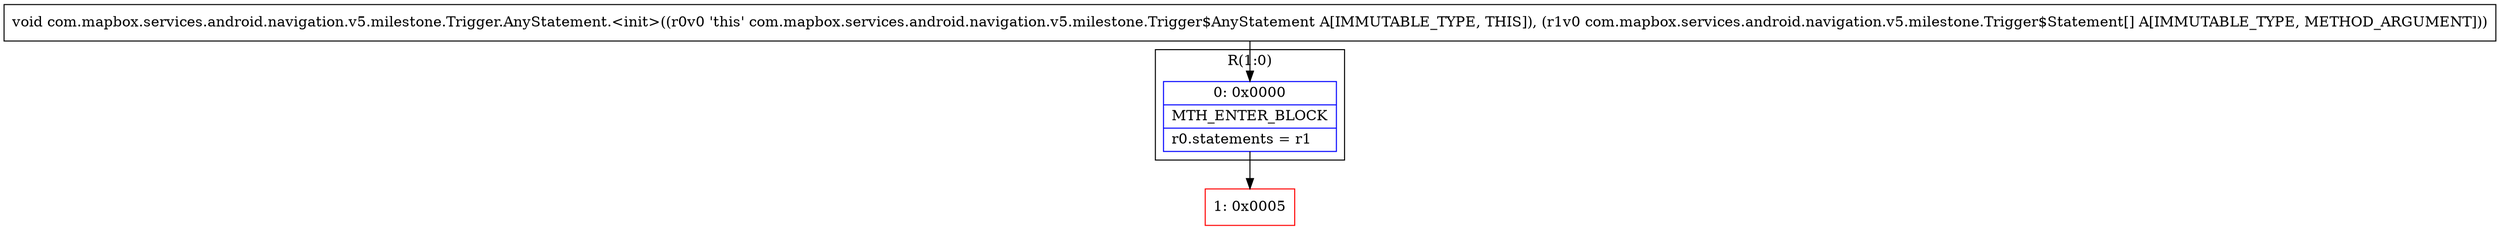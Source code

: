 digraph "CFG forcom.mapbox.services.android.navigation.v5.milestone.Trigger.AnyStatement.\<init\>([Lcom\/mapbox\/services\/android\/navigation\/v5\/milestone\/Trigger$Statement;)V" {
subgraph cluster_Region_3972403 {
label = "R(1:0)";
node [shape=record,color=blue];
Node_0 [shape=record,label="{0\:\ 0x0000|MTH_ENTER_BLOCK\l|r0.statements = r1\l}"];
}
Node_1 [shape=record,color=red,label="{1\:\ 0x0005}"];
MethodNode[shape=record,label="{void com.mapbox.services.android.navigation.v5.milestone.Trigger.AnyStatement.\<init\>((r0v0 'this' com.mapbox.services.android.navigation.v5.milestone.Trigger$AnyStatement A[IMMUTABLE_TYPE, THIS]), (r1v0 com.mapbox.services.android.navigation.v5.milestone.Trigger$Statement[] A[IMMUTABLE_TYPE, METHOD_ARGUMENT])) }"];
MethodNode -> Node_0;
Node_0 -> Node_1;
}

